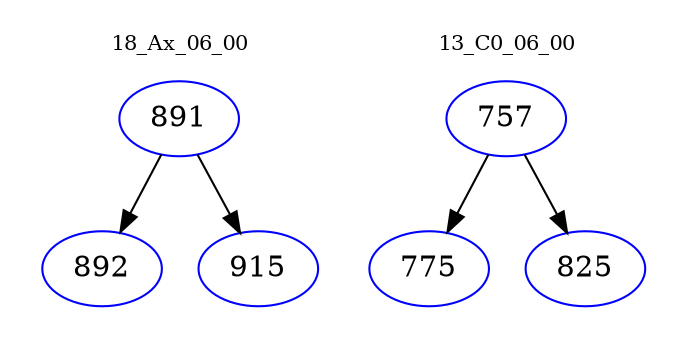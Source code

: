 digraph{
subgraph cluster_0 {
color = white
label = "18_Ax_06_00";
fontsize=10;
T0_891 [label="891", color="blue"]
T0_891 -> T0_892 [color="black"]
T0_892 [label="892", color="blue"]
T0_891 -> T0_915 [color="black"]
T0_915 [label="915", color="blue"]
}
subgraph cluster_1 {
color = white
label = "13_C0_06_00";
fontsize=10;
T1_757 [label="757", color="blue"]
T1_757 -> T1_775 [color="black"]
T1_775 [label="775", color="blue"]
T1_757 -> T1_825 [color="black"]
T1_825 [label="825", color="blue"]
}
}
